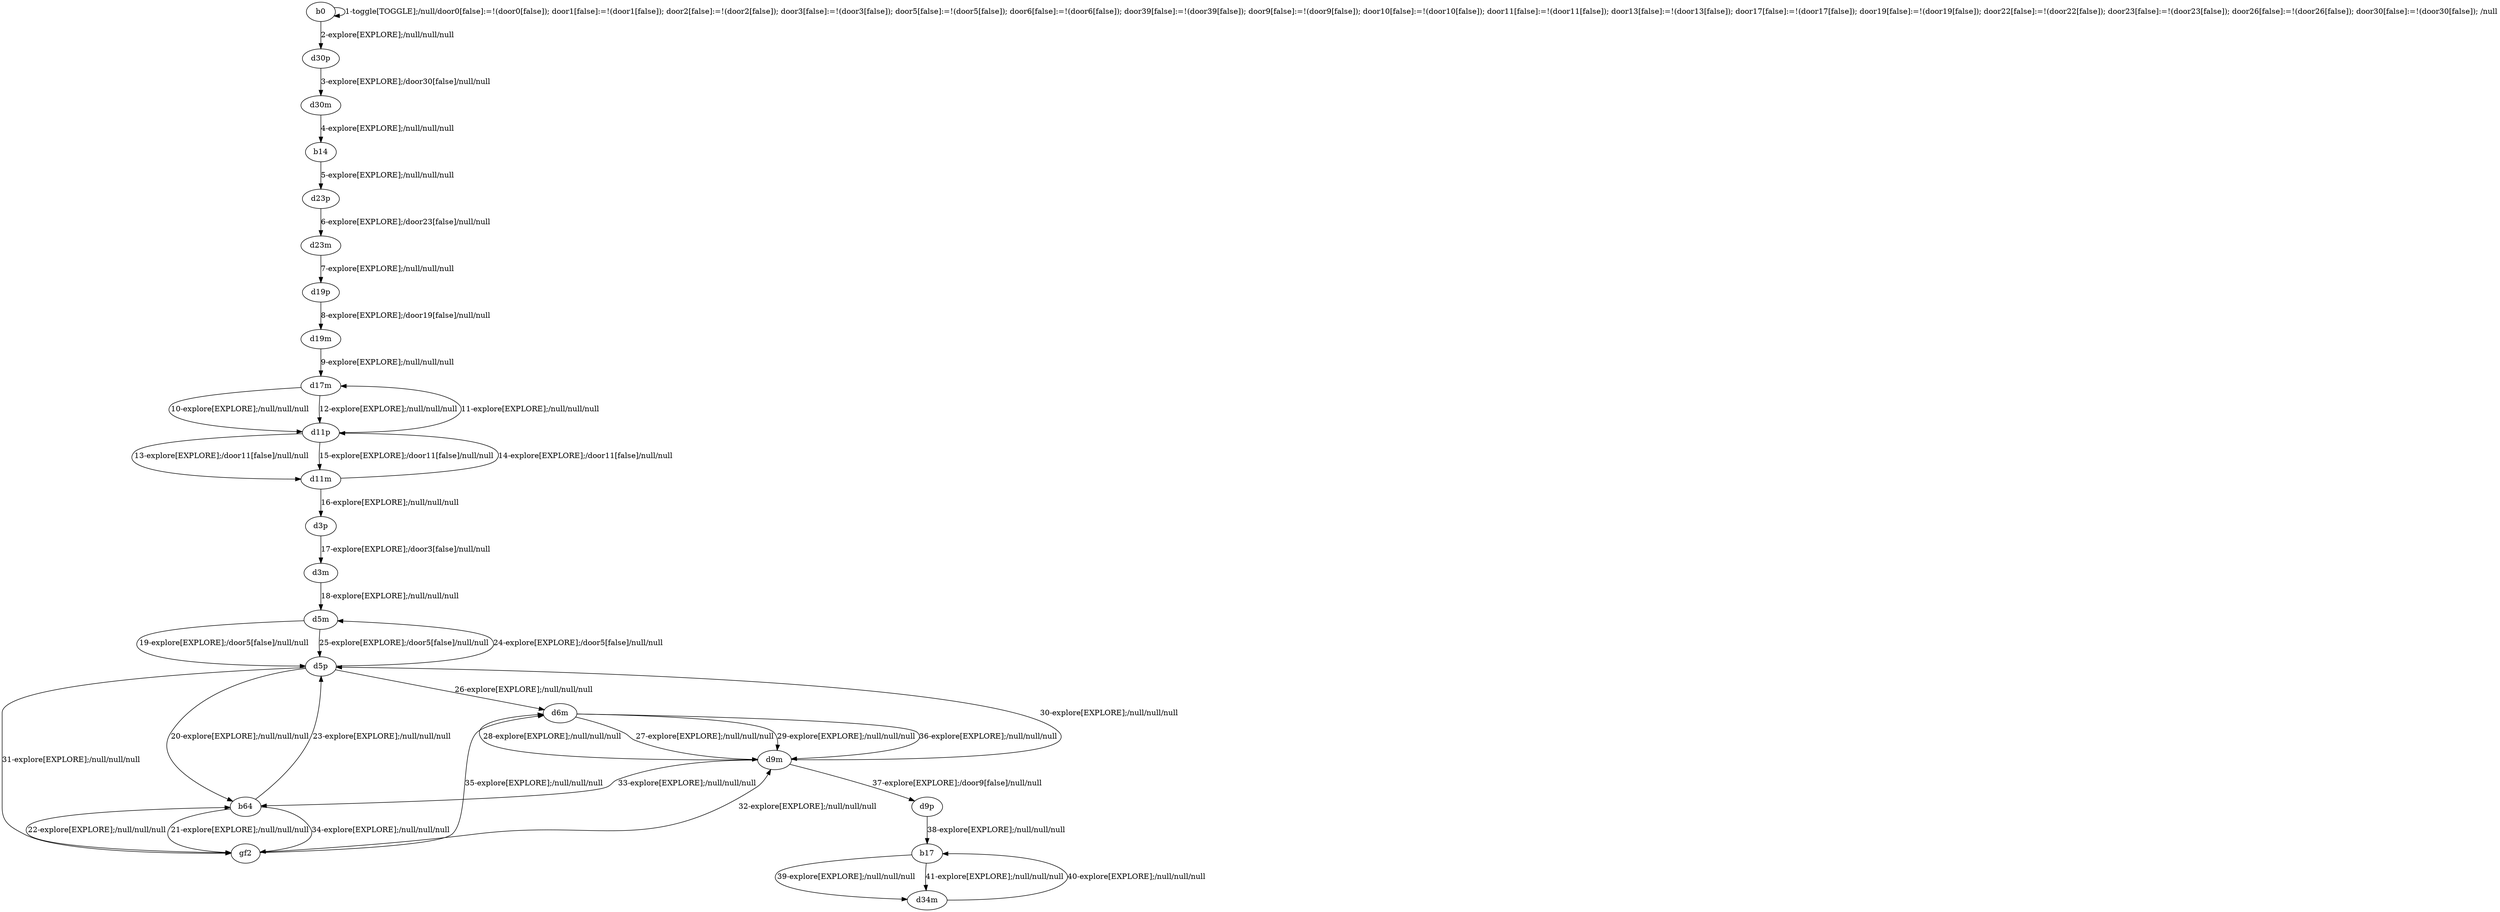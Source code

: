 # Total number of goals covered by this test: 2
# gf2 --> d9m
# d9m --> d5p

digraph g {
"b0" -> "b0" [label = "1-toggle[TOGGLE];/null/door0[false]:=!(door0[false]); door1[false]:=!(door1[false]); door2[false]:=!(door2[false]); door3[false]:=!(door3[false]); door5[false]:=!(door5[false]); door6[false]:=!(door6[false]); door39[false]:=!(door39[false]); door9[false]:=!(door9[false]); door10[false]:=!(door10[false]); door11[false]:=!(door11[false]); door13[false]:=!(door13[false]); door17[false]:=!(door17[false]); door19[false]:=!(door19[false]); door22[false]:=!(door22[false]); door23[false]:=!(door23[false]); door26[false]:=!(door26[false]); door30[false]:=!(door30[false]); /null"];
"b0" -> "d30p" [label = "2-explore[EXPLORE];/null/null/null"];
"d30p" -> "d30m" [label = "3-explore[EXPLORE];/door30[false]/null/null"];
"d30m" -> "b14" [label = "4-explore[EXPLORE];/null/null/null"];
"b14" -> "d23p" [label = "5-explore[EXPLORE];/null/null/null"];
"d23p" -> "d23m" [label = "6-explore[EXPLORE];/door23[false]/null/null"];
"d23m" -> "d19p" [label = "7-explore[EXPLORE];/null/null/null"];
"d19p" -> "d19m" [label = "8-explore[EXPLORE];/door19[false]/null/null"];
"d19m" -> "d17m" [label = "9-explore[EXPLORE];/null/null/null"];
"d17m" -> "d11p" [label = "10-explore[EXPLORE];/null/null/null"];
"d11p" -> "d17m" [label = "11-explore[EXPLORE];/null/null/null"];
"d17m" -> "d11p" [label = "12-explore[EXPLORE];/null/null/null"];
"d11p" -> "d11m" [label = "13-explore[EXPLORE];/door11[false]/null/null"];
"d11m" -> "d11p" [label = "14-explore[EXPLORE];/door11[false]/null/null"];
"d11p" -> "d11m" [label = "15-explore[EXPLORE];/door11[false]/null/null"];
"d11m" -> "d3p" [label = "16-explore[EXPLORE];/null/null/null"];
"d3p" -> "d3m" [label = "17-explore[EXPLORE];/door3[false]/null/null"];
"d3m" -> "d5m" [label = "18-explore[EXPLORE];/null/null/null"];
"d5m" -> "d5p" [label = "19-explore[EXPLORE];/door5[false]/null/null"];
"d5p" -> "b64" [label = "20-explore[EXPLORE];/null/null/null"];
"b64" -> "gf2" [label = "21-explore[EXPLORE];/null/null/null"];
"gf2" -> "b64" [label = "22-explore[EXPLORE];/null/null/null"];
"b64" -> "d5p" [label = "23-explore[EXPLORE];/null/null/null"];
"d5p" -> "d5m" [label = "24-explore[EXPLORE];/door5[false]/null/null"];
"d5m" -> "d5p" [label = "25-explore[EXPLORE];/door5[false]/null/null"];
"d5p" -> "d6m" [label = "26-explore[EXPLORE];/null/null/null"];
"d6m" -> "d9m" [label = "27-explore[EXPLORE];/null/null/null"];
"d9m" -> "d6m" [label = "28-explore[EXPLORE];/null/null/null"];
"d6m" -> "d9m" [label = "29-explore[EXPLORE];/null/null/null"];
"d9m" -> "d5p" [label = "30-explore[EXPLORE];/null/null/null"];
"d5p" -> "gf2" [label = "31-explore[EXPLORE];/null/null/null"];
"gf2" -> "d9m" [label = "32-explore[EXPLORE];/null/null/null"];
"d9m" -> "b64" [label = "33-explore[EXPLORE];/null/null/null"];
"b64" -> "gf2" [label = "34-explore[EXPLORE];/null/null/null"];
"gf2" -> "d6m" [label = "35-explore[EXPLORE];/null/null/null"];
"d6m" -> "d9m" [label = "36-explore[EXPLORE];/null/null/null"];
"d9m" -> "d9p" [label = "37-explore[EXPLORE];/door9[false]/null/null"];
"d9p" -> "b17" [label = "38-explore[EXPLORE];/null/null/null"];
"b17" -> "d34m" [label = "39-explore[EXPLORE];/null/null/null"];
"d34m" -> "b17" [label = "40-explore[EXPLORE];/null/null/null"];
"b17" -> "d34m" [label = "41-explore[EXPLORE];/null/null/null"];
}